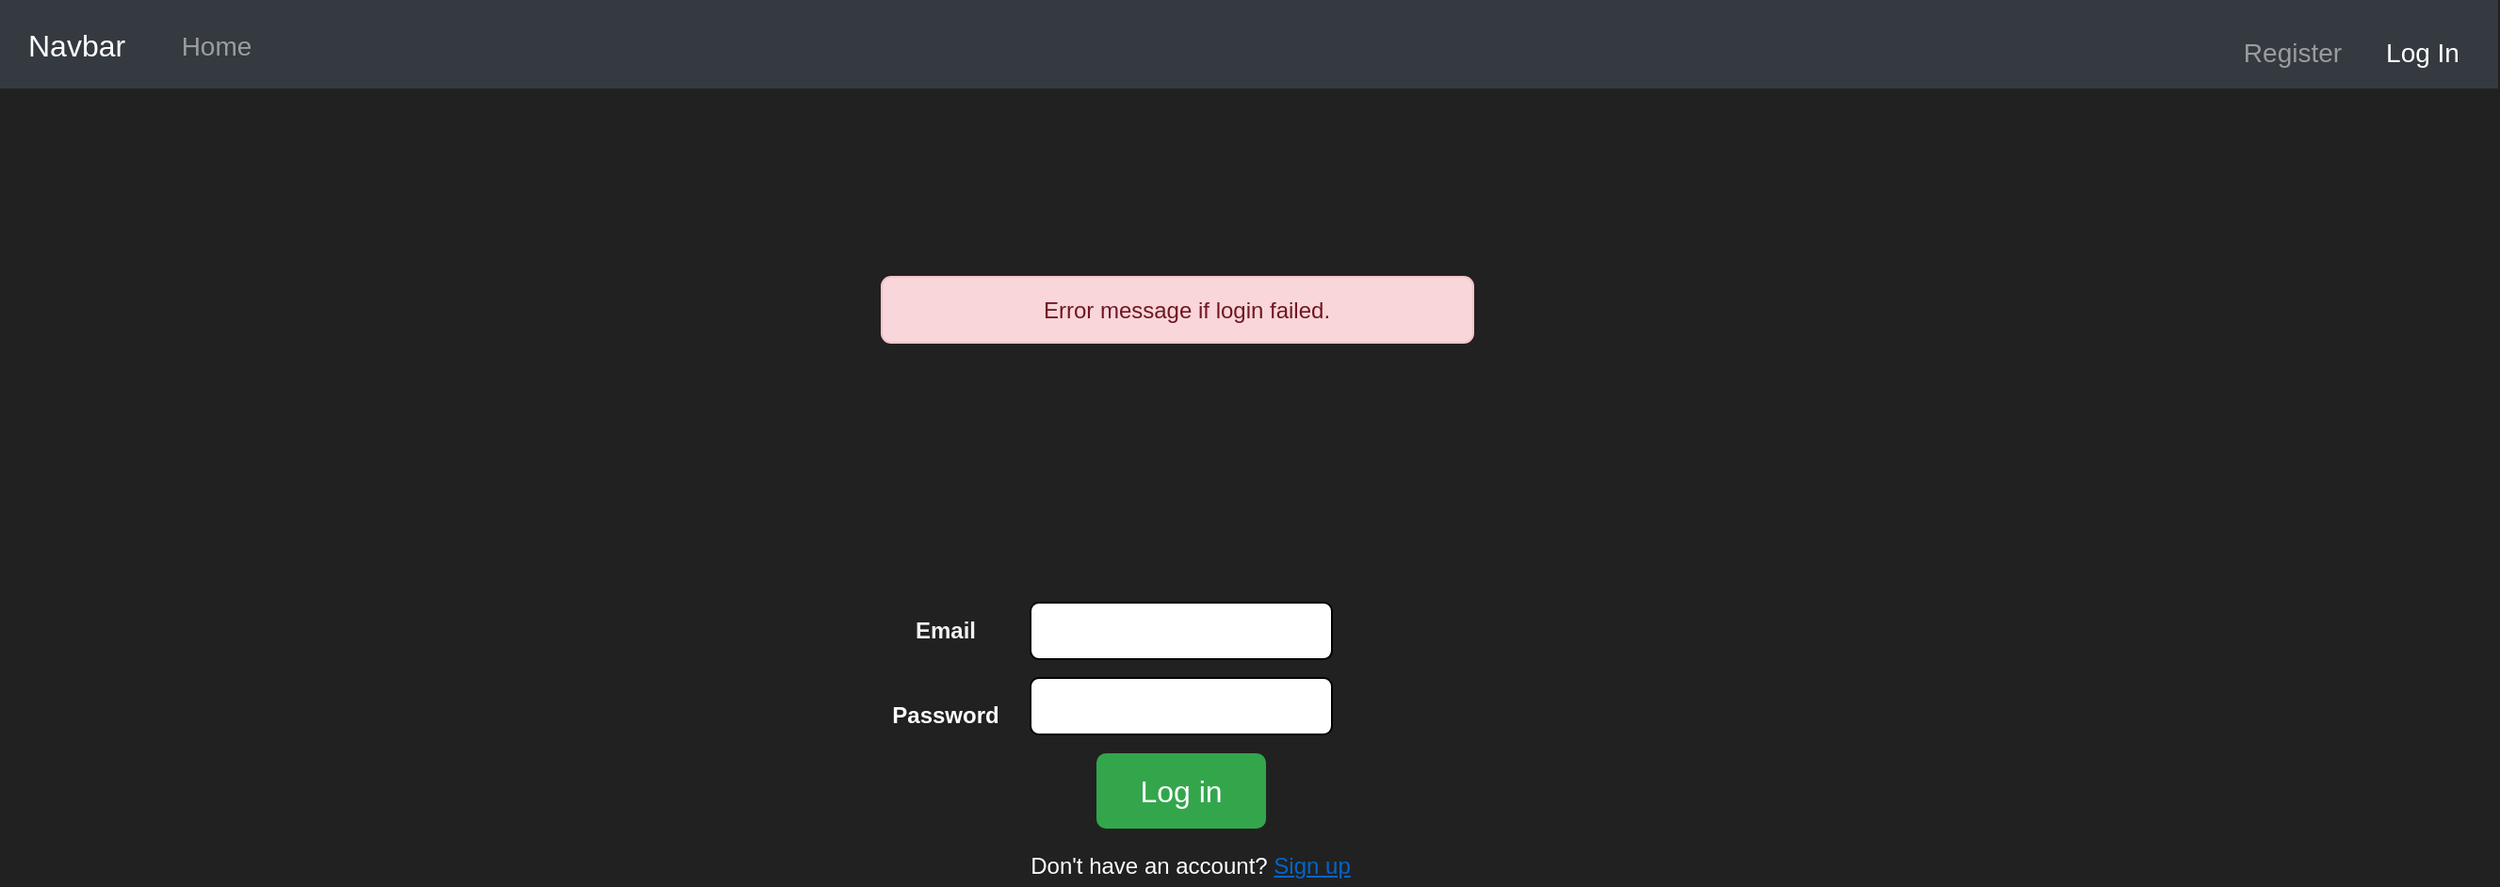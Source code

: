 <mxfile version="14.4.9" type="device"><diagram name="Page-1" id="c9db0220-8083-56f3-ca83-edcdcd058819"><mxGraphModel dx="1375" dy="773" grid="0" gridSize="10" guides="1" tooltips="1" connect="1" arrows="1" fold="1" page="1" pageScale="1.5" pageWidth="826" pageHeight="1169" background="#222121" math="0" shadow="0"><root><mxCell id="0" style=";html=1;"/><mxCell id="1" style=";html=1;" parent="0"/><mxCell id="UGLPGFkUwTIQKZ-aEK90-1" value="&lt;font color=&quot;#F0F0F0&quot;&gt;Email&lt;/font&gt;" style="text;html=1;strokeColor=none;fillColor=none;align=center;verticalAlign=middle;whiteSpace=wrap;rounded=0;fontStyle=1" parent="1" vertex="1"><mxGeometry x="437" y="330" width="130" height="20" as="geometry"/></mxCell><mxCell id="UGLPGFkUwTIQKZ-aEK90-2" value="&lt;font color=&quot;#FFFFFF&quot;&gt;Password&lt;/font&gt;" style="text;html=1;strokeColor=none;fillColor=none;align=center;verticalAlign=middle;whiteSpace=wrap;rounded=0;fontStyle=1" parent="1" vertex="1"><mxGeometry x="457" y="375" width="90" height="20" as="geometry"/></mxCell><mxCell id="UGLPGFkUwTIQKZ-aEK90-4" value="" style="rounded=1;whiteSpace=wrap;html=1;" parent="1" vertex="1"><mxGeometry x="547" y="325" width="160" height="30" as="geometry"/></mxCell><mxCell id="UGLPGFkUwTIQKZ-aEK90-5" value="" style="rounded=1;whiteSpace=wrap;html=1;" parent="1" vertex="1"><mxGeometry x="547" y="365" width="160" height="30" as="geometry"/></mxCell><mxCell id="UGLPGFkUwTIQKZ-aEK90-6" value="&lt;div&gt;Log in&lt;/div&gt;" style="html=1;shadow=0;dashed=0;shape=mxgraph.bootstrap.rrect;rSize=5;strokeColor=none;strokeWidth=1;fillColor=#33A64C;fontColor=#FFFFFF;whiteSpace=wrap;align=center;verticalAlign=middle;spacingLeft=0;fontStyle=0;fontSize=16;spacing=5;" parent="1" vertex="1"><mxGeometry x="582" y="405" width="90" height="40" as="geometry"/></mxCell><mxCell id="UGLPGFkUwTIQKZ-aEK90-7" value="&lt;font color=&quot;#FFFFFF&quot;&gt;Don't have an account?&lt;/font&gt; &lt;font color=&quot;#0066CC&quot;&gt;&lt;u&gt;Sign up&lt;/u&gt;&lt;/font&gt;" style="text;html=1;strokeColor=none;fillColor=none;align=center;verticalAlign=middle;whiteSpace=wrap;rounded=0;" parent="1" vertex="1"><mxGeometry x="487" y="455" width="290" height="20" as="geometry"/></mxCell><mxCell id="UGLPGFkUwTIQKZ-aEK90-9" value="&lt;div align=&quot;center&quot;&gt;Error message if login failed.&lt;/div&gt;" style="html=1;shadow=0;dashed=0;shape=mxgraph.bootstrap.rrect;rSize=5;strokeColor=#F4C5CB;strokeWidth=1;fillColor=#F8D6DA;fontColor=#711623;whiteSpace=wrap;align=center;verticalAlign=middle;spacingLeft=10;" parent="1" vertex="1"><mxGeometry x="468" y="152" width="314" height="35" as="geometry"/></mxCell><mxCell id="itMwHTcsWynBcNC5ld7O-1" value="Navbar" style="html=1;shadow=0;dashed=0;fillColor=#343A40;strokeColor=none;fontSize=16;fontColor=#ffffff;align=left;spacing=15;" vertex="1" parent="1"><mxGeometry y="5" width="1326" height="47" as="geometry"/></mxCell><mxCell id="itMwHTcsWynBcNC5ld7O-2" value="Home" style="fillColor=none;strokeColor=none;fontSize=14;align=center;fontColor=#9A9DA0;" vertex="1" parent="itMwHTcsWynBcNC5ld7O-1"><mxGeometry width="70" height="40" relative="1" as="geometry"><mxPoint x="80" y="3.5" as="offset"/></mxGeometry></mxCell><mxCell id="itMwHTcsWynBcNC5ld7O-26" value="Log In" style="fillColor=none;strokeColor=none;fontSize=14;align=center;spacingRight=0;fontColor=#FFFFFF;" vertex="1" parent="itMwHTcsWynBcNC5ld7O-1"><mxGeometry x="1246" y="7" width="80" height="40" as="geometry"/></mxCell><mxCell id="itMwHTcsWynBcNC5ld7O-27" value="Register" style="fillColor=none;strokeColor=none;fontSize=14;align=center;spacingRight=0;fontColor=#9A9DA0;" vertex="1" parent="itMwHTcsWynBcNC5ld7O-1"><mxGeometry x="1177" y="7" width="80" height="40" as="geometry"/></mxCell></root></mxGraphModel></diagram></mxfile>